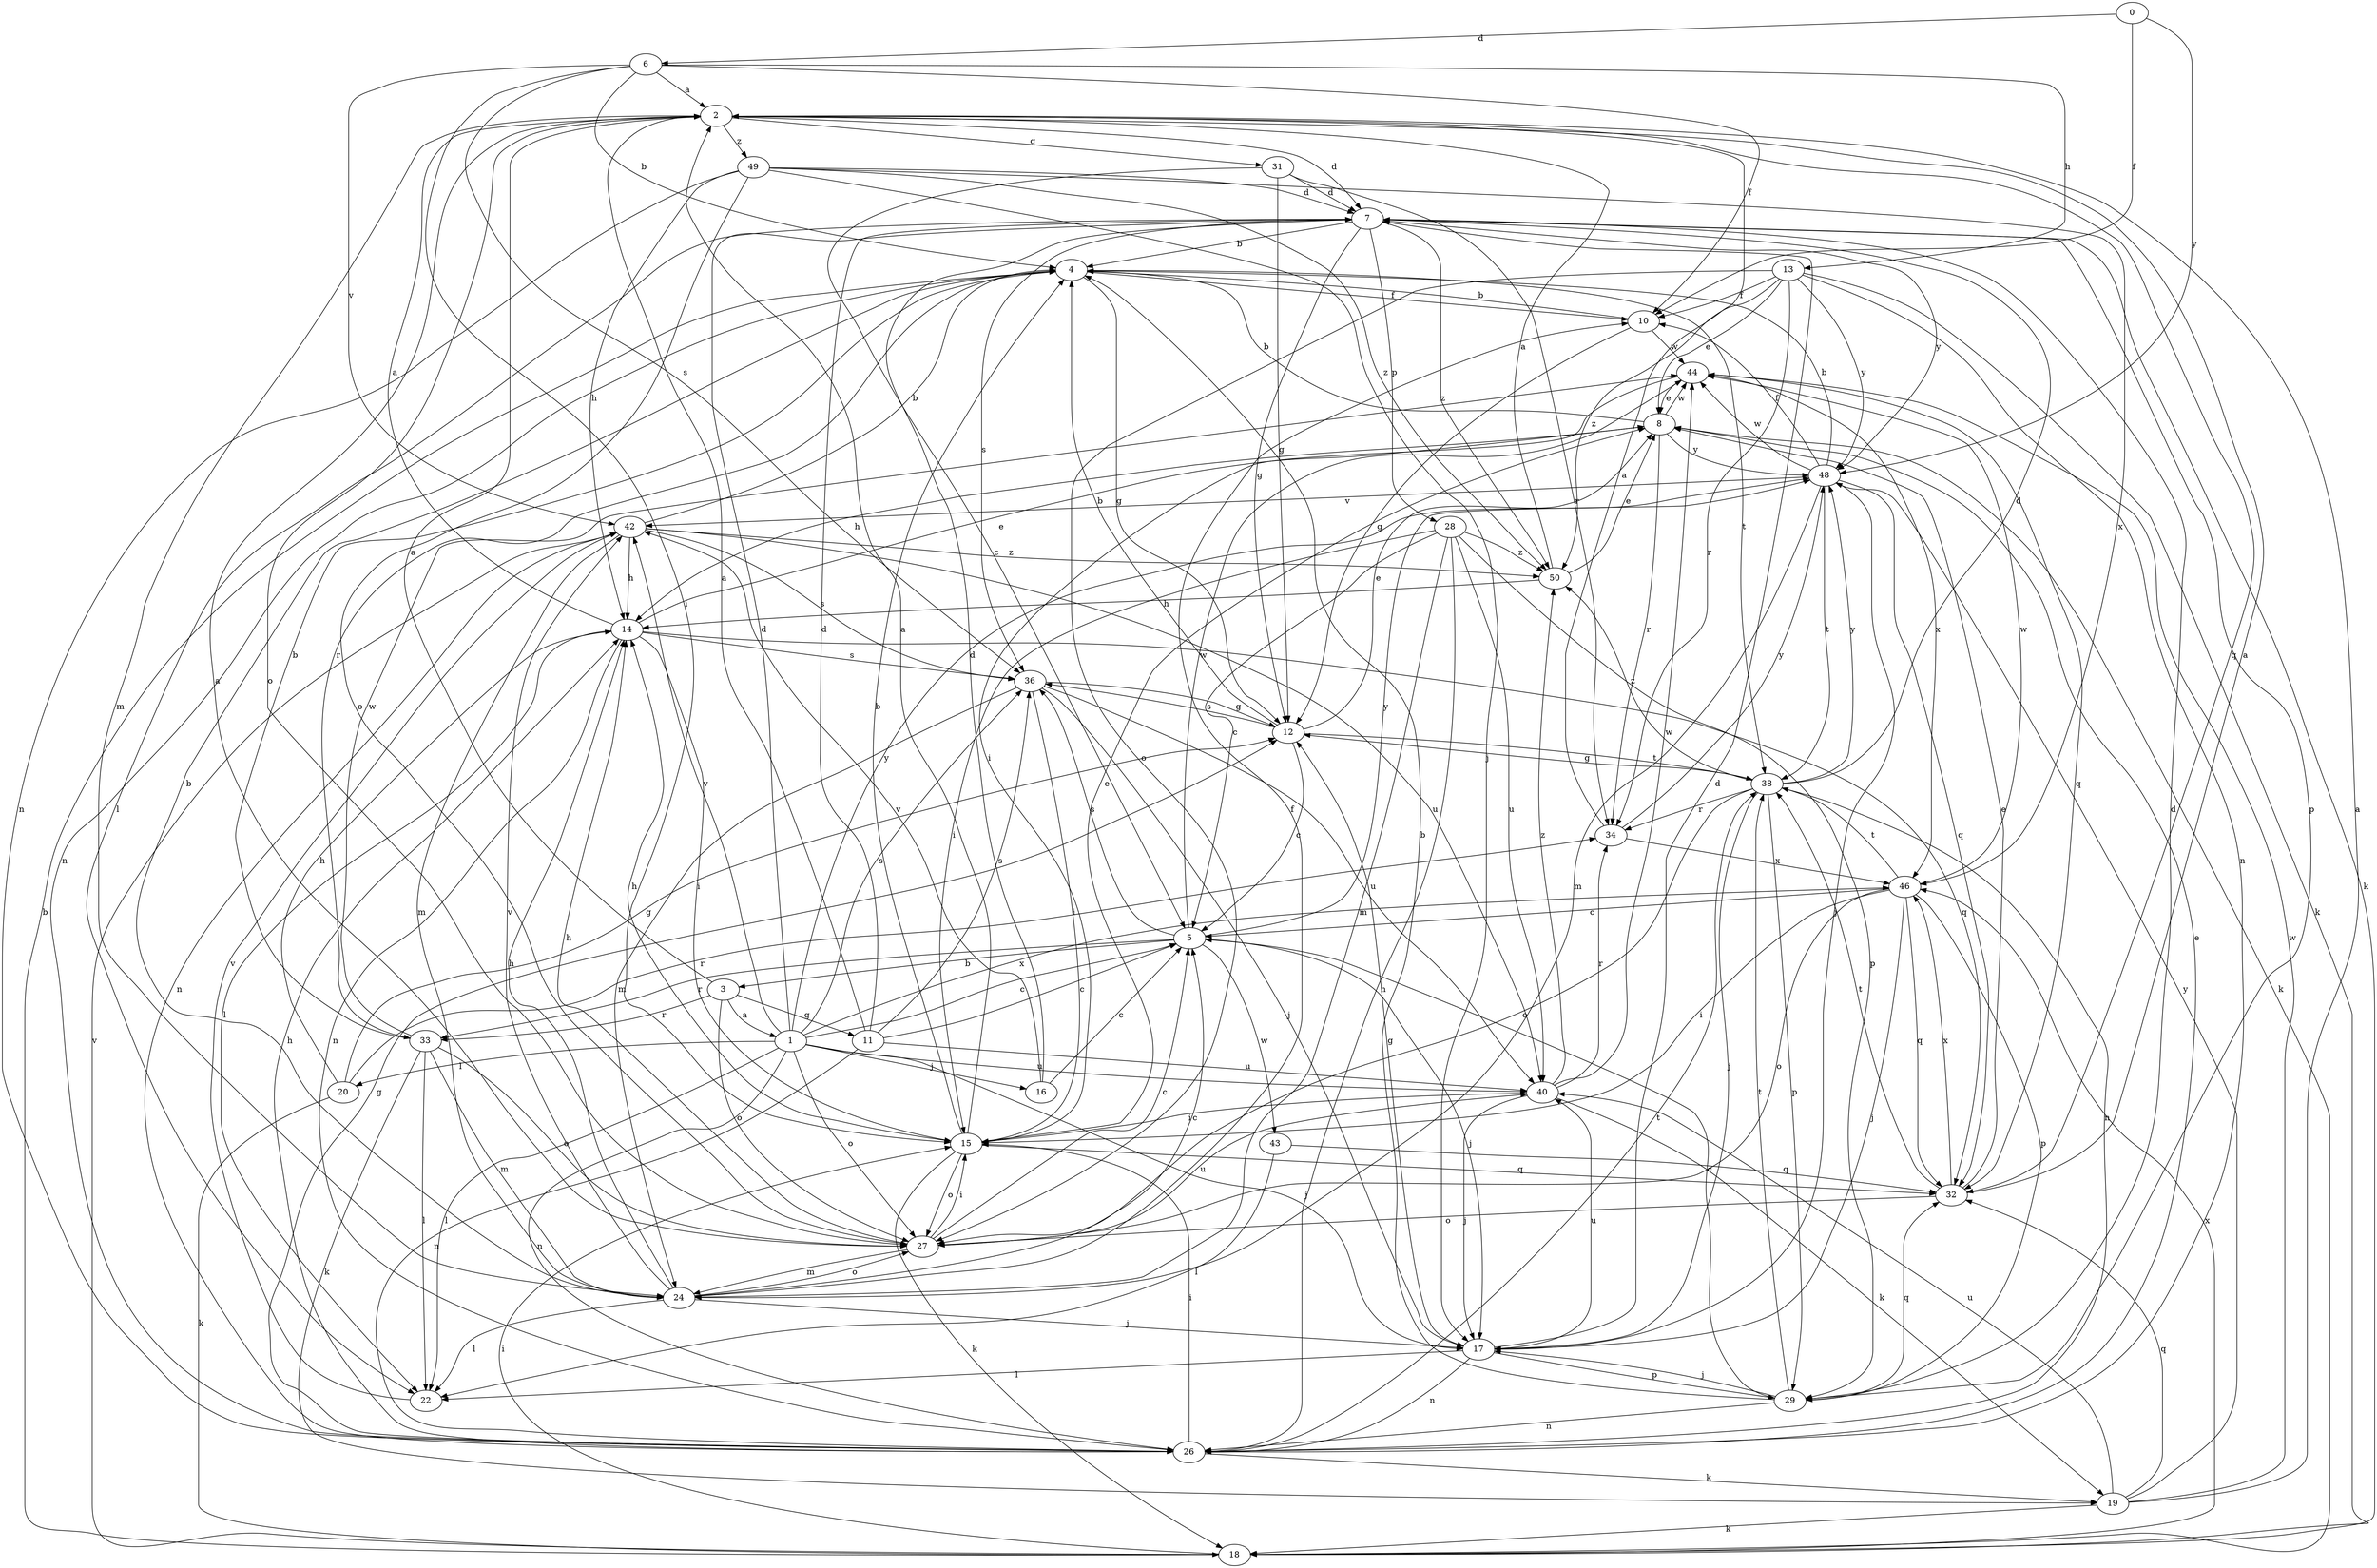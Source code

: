 strict digraph  {
0;
1;
2;
3;
4;
5;
6;
7;
8;
10;
11;
12;
13;
14;
15;
16;
17;
18;
19;
20;
22;
24;
26;
27;
28;
29;
31;
32;
33;
34;
36;
38;
40;
42;
43;
44;
46;
48;
49;
50;
0 -> 6  [label=d];
0 -> 10  [label=f];
0 -> 48  [label=y];
1 -> 5  [label=c];
1 -> 7  [label=d];
1 -> 16  [label=j];
1 -> 17  [label=j];
1 -> 20  [label=l];
1 -> 22  [label=l];
1 -> 26  [label=n];
1 -> 27  [label=o];
1 -> 36  [label=s];
1 -> 40  [label=u];
1 -> 42  [label=v];
1 -> 46  [label=x];
1 -> 48  [label=y];
2 -> 7  [label=d];
2 -> 24  [label=m];
2 -> 27  [label=o];
2 -> 31  [label=q];
2 -> 32  [label=q];
2 -> 49  [label=z];
3 -> 1  [label=a];
3 -> 2  [label=a];
3 -> 11  [label=g];
3 -> 27  [label=o];
3 -> 33  [label=r];
4 -> 10  [label=f];
4 -> 12  [label=g];
4 -> 26  [label=n];
4 -> 33  [label=r];
4 -> 38  [label=t];
5 -> 3  [label=b];
5 -> 17  [label=j];
5 -> 33  [label=r];
5 -> 36  [label=s];
5 -> 43  [label=w];
5 -> 44  [label=w];
5 -> 48  [label=y];
6 -> 2  [label=a];
6 -> 4  [label=b];
6 -> 10  [label=f];
6 -> 13  [label=h];
6 -> 15  [label=i];
6 -> 36  [label=s];
6 -> 42  [label=v];
7 -> 4  [label=b];
7 -> 12  [label=g];
7 -> 18  [label=k];
7 -> 22  [label=l];
7 -> 28  [label=p];
7 -> 29  [label=p];
7 -> 36  [label=s];
7 -> 48  [label=y];
7 -> 50  [label=z];
8 -> 4  [label=b];
8 -> 14  [label=h];
8 -> 18  [label=k];
8 -> 34  [label=r];
8 -> 44  [label=w];
8 -> 48  [label=y];
10 -> 4  [label=b];
10 -> 12  [label=g];
10 -> 44  [label=w];
11 -> 2  [label=a];
11 -> 5  [label=c];
11 -> 7  [label=d];
11 -> 26  [label=n];
11 -> 36  [label=s];
11 -> 40  [label=u];
12 -> 4  [label=b];
12 -> 5  [label=c];
12 -> 8  [label=e];
12 -> 36  [label=s];
12 -> 38  [label=t];
13 -> 8  [label=e];
13 -> 10  [label=f];
13 -> 18  [label=k];
13 -> 26  [label=n];
13 -> 27  [label=o];
13 -> 34  [label=r];
13 -> 48  [label=y];
13 -> 50  [label=z];
14 -> 2  [label=a];
14 -> 8  [label=e];
14 -> 15  [label=i];
14 -> 22  [label=l];
14 -> 26  [label=n];
14 -> 32  [label=q];
14 -> 36  [label=s];
15 -> 2  [label=a];
15 -> 4  [label=b];
15 -> 8  [label=e];
15 -> 14  [label=h];
15 -> 18  [label=k];
15 -> 27  [label=o];
15 -> 32  [label=q];
16 -> 5  [label=c];
16 -> 7  [label=d];
16 -> 42  [label=v];
17 -> 7  [label=d];
17 -> 12  [label=g];
17 -> 22  [label=l];
17 -> 26  [label=n];
17 -> 29  [label=p];
17 -> 40  [label=u];
18 -> 4  [label=b];
18 -> 15  [label=i];
18 -> 42  [label=v];
18 -> 46  [label=x];
19 -> 2  [label=a];
19 -> 18  [label=k];
19 -> 32  [label=q];
19 -> 40  [label=u];
19 -> 44  [label=w];
19 -> 48  [label=y];
20 -> 12  [label=g];
20 -> 14  [label=h];
20 -> 18  [label=k];
20 -> 34  [label=r];
22 -> 42  [label=v];
24 -> 4  [label=b];
24 -> 5  [label=c];
24 -> 10  [label=f];
24 -> 14  [label=h];
24 -> 17  [label=j];
24 -> 22  [label=l];
24 -> 27  [label=o];
24 -> 42  [label=v];
26 -> 8  [label=e];
26 -> 12  [label=g];
26 -> 14  [label=h];
26 -> 15  [label=i];
26 -> 19  [label=k];
26 -> 38  [label=t];
27 -> 2  [label=a];
27 -> 5  [label=c];
27 -> 14  [label=h];
27 -> 15  [label=i];
27 -> 24  [label=m];
27 -> 40  [label=u];
28 -> 5  [label=c];
28 -> 15  [label=i];
28 -> 24  [label=m];
28 -> 26  [label=n];
28 -> 29  [label=p];
28 -> 40  [label=u];
28 -> 50  [label=z];
29 -> 4  [label=b];
29 -> 5  [label=c];
29 -> 7  [label=d];
29 -> 17  [label=j];
29 -> 26  [label=n];
29 -> 32  [label=q];
29 -> 38  [label=t];
31 -> 5  [label=c];
31 -> 7  [label=d];
31 -> 12  [label=g];
31 -> 34  [label=r];
32 -> 2  [label=a];
32 -> 8  [label=e];
32 -> 27  [label=o];
32 -> 38  [label=t];
32 -> 46  [label=x];
33 -> 4  [label=b];
33 -> 19  [label=k];
33 -> 22  [label=l];
33 -> 24  [label=m];
33 -> 27  [label=o];
33 -> 44  [label=w];
34 -> 2  [label=a];
34 -> 46  [label=x];
34 -> 48  [label=y];
36 -> 12  [label=g];
36 -> 15  [label=i];
36 -> 17  [label=j];
36 -> 24  [label=m];
36 -> 40  [label=u];
38 -> 7  [label=d];
38 -> 12  [label=g];
38 -> 17  [label=j];
38 -> 26  [label=n];
38 -> 27  [label=o];
38 -> 29  [label=p];
38 -> 34  [label=r];
38 -> 48  [label=y];
38 -> 50  [label=z];
40 -> 15  [label=i];
40 -> 17  [label=j];
40 -> 19  [label=k];
40 -> 34  [label=r];
40 -> 44  [label=w];
40 -> 50  [label=z];
42 -> 4  [label=b];
42 -> 14  [label=h];
42 -> 24  [label=m];
42 -> 26  [label=n];
42 -> 36  [label=s];
42 -> 40  [label=u];
42 -> 50  [label=z];
43 -> 22  [label=l];
43 -> 32  [label=q];
44 -> 8  [label=e];
44 -> 15  [label=i];
44 -> 32  [label=q];
44 -> 46  [label=x];
46 -> 5  [label=c];
46 -> 15  [label=i];
46 -> 17  [label=j];
46 -> 27  [label=o];
46 -> 29  [label=p];
46 -> 32  [label=q];
46 -> 38  [label=t];
46 -> 44  [label=w];
48 -> 4  [label=b];
48 -> 10  [label=f];
48 -> 17  [label=j];
48 -> 24  [label=m];
48 -> 32  [label=q];
48 -> 38  [label=t];
48 -> 42  [label=v];
48 -> 44  [label=w];
49 -> 7  [label=d];
49 -> 14  [label=h];
49 -> 17  [label=j];
49 -> 26  [label=n];
49 -> 27  [label=o];
49 -> 46  [label=x];
49 -> 50  [label=z];
50 -> 2  [label=a];
50 -> 8  [label=e];
50 -> 14  [label=h];
}
